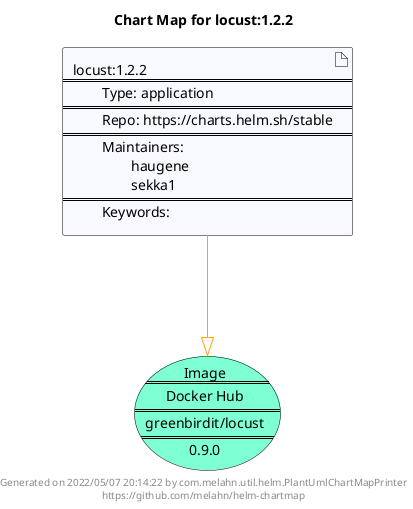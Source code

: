 @startuml
skinparam linetype ortho
skinparam backgroundColor white
skinparam usecaseBorderColor black
skinparam usecaseArrowColor LightSlateGray
skinparam artifactBorderColor black
skinparam artifactArrowColor LightSlateGray

title Chart Map for locust:1.2.2

'There is one referenced Helm Chart
artifact "locust:1.2.2\n====\n\tType: application\n====\n\tRepo: https://charts.helm.sh/stable\n====\n\tMaintainers: \n\t\thaugene\n\t\tsekka1\n====\n\tKeywords: " as locust_1_2_2 #GhostWhite

'There is one referenced Docker Image
usecase "Image\n====\nDocker Hub\n====\ngreenbirdit/locust\n====\n0.9.0" as greenbirdit_locust_0_9_0 #Aquamarine

'Chart Dependencies
locust_1_2_2--[#orange]-|>greenbirdit_locust_0_9_0

center footer Generated on 2022/05/07 20:14:22 by com.melahn.util.helm.PlantUmlChartMapPrinter\nhttps://github.com/melahn/helm-chartmap
@enduml
